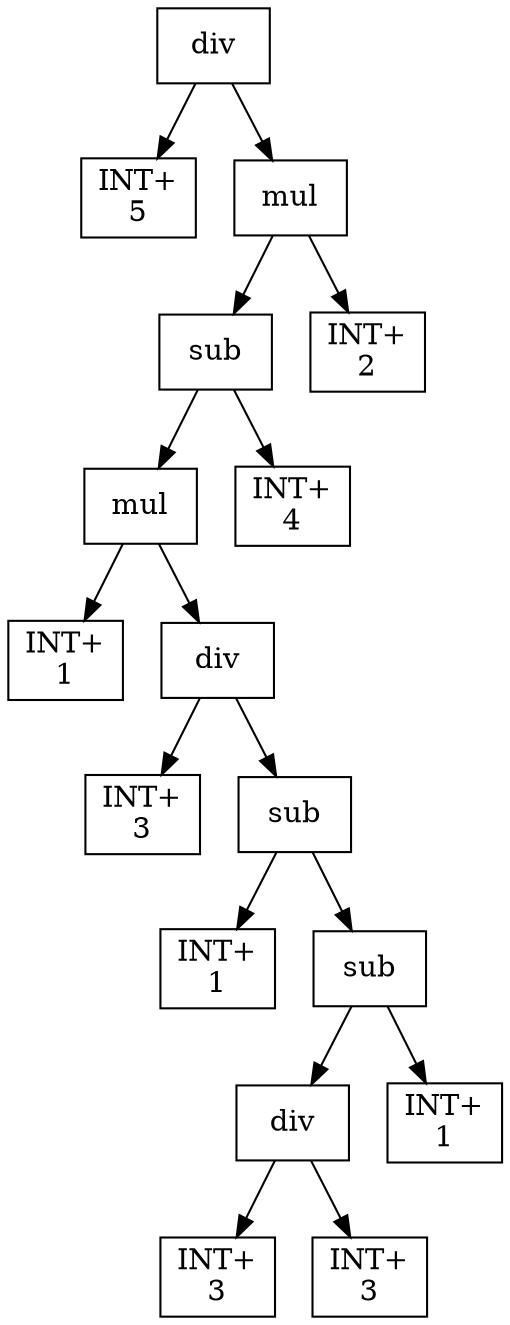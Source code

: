 digraph expr {
  node [shape=box];
  n1 [label="div"];
  n2 [label="INT+\n5"];
  n3 [label="mul"];
  n4 [label="sub"];
  n5 [label="mul"];
  n6 [label="INT+\n1"];
  n7 [label="div"];
  n8 [label="INT+\n3"];
  n9 [label="sub"];
  n10 [label="INT+\n1"];
  n11 [label="sub"];
  n12 [label="div"];
  n13 [label="INT+\n3"];
  n14 [label="INT+\n3"];
  n12 -> n13;
  n12 -> n14;
  n15 [label="INT+\n1"];
  n11 -> n12;
  n11 -> n15;
  n9 -> n10;
  n9 -> n11;
  n7 -> n8;
  n7 -> n9;
  n5 -> n6;
  n5 -> n7;
  n16 [label="INT+\n4"];
  n4 -> n5;
  n4 -> n16;
  n17 [label="INT+\n2"];
  n3 -> n4;
  n3 -> n17;
  n1 -> n2;
  n1 -> n3;
}